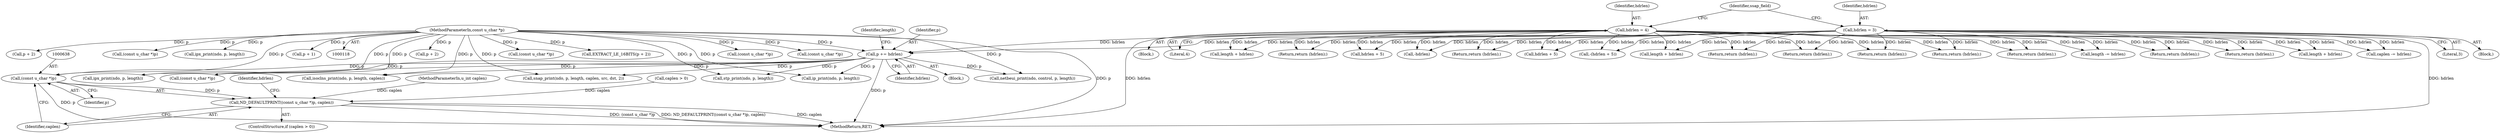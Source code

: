 digraph "0_tcpdump_1dcd10aceabbc03bf571ea32b892c522cbe923de_10@pointer" {
"1000637" [label="(Call,(const u_char *)p)"];
"1000327" [label="(Call,p += hdrlen)"];
"1000237" [label="(Call,hdrlen = 4)"];
"1000191" [label="(Call,hdrlen = 3)"];
"1000120" [label="(MethodParameterIn,const u_char *p)"];
"1000636" [label="(Call,ND_DEFAULTPRINT((const u_char *)p, caplen))"];
"1000633" [label="(Call,caplen > 0)"];
"1000406" [label="(Return,return (hdrlen);)"];
"1000367" [label="(Call,hdrlen + 5)"];
"1000755" [label="(MethodReturn,RET)"];
"1000637" [label="(Call,(const u_char *)p)"];
"1000238" [label="(Identifier,hdrlen)"];
"1000125" [label="(Block,)"];
"1000178" [label="(Call,p + 2)"];
"1000195" [label="(Block,)"];
"1000453" [label="(Call,netbeui_print(ndo, control, p, length))"];
"1000143" [label="(Call,(const u_char *)p)"];
"1000632" [label="(ControlStructure,if (caplen > 0))"];
"1000749" [label="(Call,length + hdrlen)"];
"1000191" [label="(Call,hdrlen = 3)"];
"1000433" [label="(Return,return (hdrlen);)"];
"1000458" [label="(Return,return (hdrlen);)"];
"1000230" [label="(Call,EXTRACT_LE_16BITS(p + 2))"];
"1000753" [label="(Call,-hdrlen)"];
"1000720" [label="(Call,length + hdrlen)"];
"1000383" [label="(Call,stp_print(ndo, p, length))"];
"1000429" [label="(Call,ipx_print(ndo, p, length))"];
"1000222" [label="(Call,(const u_char *)p)"];
"1000187" [label="(Block,)"];
"1000621" [label="(Return,return (hdrlen);)"];
"1000327" [label="(Call,p += hdrlen)"];
"1000192" [label="(Identifier,hdrlen)"];
"1000206" [label="(Call,(const u_char *)p)"];
"1000231" [label="(Call,p + 2)"];
"1000330" [label="(Call,length -= hdrlen)"];
"1000606" [label="(Call,length + hdrlen)"];
"1000639" [label="(Identifier,p)"];
"1000667" [label="(Call,(const u_char *)p)"];
"1000478" [label="(Return,return (hdrlen);)"];
"1000723" [label="(Return,return (hdrlen);)"];
"1000640" [label="(Identifier,caplen)"];
"1000642" [label="(Identifier,hdrlen)"];
"1000362" [label="(Call,hdrlen + 5)"];
"1000636" [label="(Call,ND_DEFAULTPRINT((const u_char *)p, caplen))"];
"1000351" [label="(Call,snap_print(ndo, p, length, caplen, src, dst, 2))"];
"1000361" [label="(Call,-(hdrlen + 5))"];
"1000159" [label="(Call,(const u_char *)p)"];
"1000237" [label="(Call,hdrlen = 4)"];
"1000328" [label="(Identifier,p)"];
"1000684" [label="(Return,return (hdrlen);)"];
"1000120" [label="(MethodParameterIn,const u_char *p)"];
"1000329" [label="(Identifier,hdrlen)"];
"1000641" [label="(Return,return (hdrlen);)"];
"1000243" [label="(Identifier,ssap_field)"];
"1000257" [label="(Call,ipx_print(ndo, p, length))"];
"1000122" [label="(MethodParameterIn,u_int caplen)"];
"1000402" [label="(Call,ip_print(ndo, p, length))"];
"1000333" [label="(Call,caplen -= hdrlen)"];
"1000193" [label="(Literal,3)"];
"1000473" [label="(Call,isoclns_print(ndo, p, length, caplen))"];
"1000387" [label="(Return,return (hdrlen);)"];
"1000172" [label="(Call,p + 1)"];
"1000331" [label="(Identifier,length)"];
"1000239" [label="(Literal,4)"];
"1000637" -> "1000636"  [label="AST: "];
"1000637" -> "1000639"  [label="CFG: "];
"1000638" -> "1000637"  [label="AST: "];
"1000639" -> "1000637"  [label="AST: "];
"1000640" -> "1000637"  [label="CFG: "];
"1000637" -> "1000755"  [label="DDG: p"];
"1000637" -> "1000636"  [label="DDG: p"];
"1000327" -> "1000637"  [label="DDG: p"];
"1000120" -> "1000637"  [label="DDG: p"];
"1000327" -> "1000125"  [label="AST: "];
"1000327" -> "1000329"  [label="CFG: "];
"1000328" -> "1000327"  [label="AST: "];
"1000329" -> "1000327"  [label="AST: "];
"1000331" -> "1000327"  [label="CFG: "];
"1000327" -> "1000755"  [label="DDG: p"];
"1000237" -> "1000327"  [label="DDG: hdrlen"];
"1000191" -> "1000327"  [label="DDG: hdrlen"];
"1000120" -> "1000327"  [label="DDG: p"];
"1000327" -> "1000351"  [label="DDG: p"];
"1000327" -> "1000383"  [label="DDG: p"];
"1000327" -> "1000402"  [label="DDG: p"];
"1000327" -> "1000429"  [label="DDG: p"];
"1000327" -> "1000453"  [label="DDG: p"];
"1000327" -> "1000473"  [label="DDG: p"];
"1000327" -> "1000667"  [label="DDG: p"];
"1000237" -> "1000195"  [label="AST: "];
"1000237" -> "1000239"  [label="CFG: "];
"1000238" -> "1000237"  [label="AST: "];
"1000239" -> "1000237"  [label="AST: "];
"1000243" -> "1000237"  [label="CFG: "];
"1000237" -> "1000755"  [label="DDG: hdrlen"];
"1000237" -> "1000330"  [label="DDG: hdrlen"];
"1000237" -> "1000333"  [label="DDG: hdrlen"];
"1000237" -> "1000361"  [label="DDG: hdrlen"];
"1000237" -> "1000362"  [label="DDG: hdrlen"];
"1000237" -> "1000367"  [label="DDG: hdrlen"];
"1000237" -> "1000387"  [label="DDG: hdrlen"];
"1000237" -> "1000406"  [label="DDG: hdrlen"];
"1000237" -> "1000433"  [label="DDG: hdrlen"];
"1000237" -> "1000458"  [label="DDG: hdrlen"];
"1000237" -> "1000478"  [label="DDG: hdrlen"];
"1000237" -> "1000606"  [label="DDG: hdrlen"];
"1000237" -> "1000621"  [label="DDG: hdrlen"];
"1000237" -> "1000641"  [label="DDG: hdrlen"];
"1000237" -> "1000684"  [label="DDG: hdrlen"];
"1000237" -> "1000720"  [label="DDG: hdrlen"];
"1000237" -> "1000723"  [label="DDG: hdrlen"];
"1000237" -> "1000749"  [label="DDG: hdrlen"];
"1000237" -> "1000753"  [label="DDG: hdrlen"];
"1000191" -> "1000187"  [label="AST: "];
"1000191" -> "1000193"  [label="CFG: "];
"1000192" -> "1000191"  [label="AST: "];
"1000193" -> "1000191"  [label="AST: "];
"1000243" -> "1000191"  [label="CFG: "];
"1000191" -> "1000755"  [label="DDG: hdrlen"];
"1000191" -> "1000330"  [label="DDG: hdrlen"];
"1000191" -> "1000333"  [label="DDG: hdrlen"];
"1000191" -> "1000361"  [label="DDG: hdrlen"];
"1000191" -> "1000362"  [label="DDG: hdrlen"];
"1000191" -> "1000367"  [label="DDG: hdrlen"];
"1000191" -> "1000387"  [label="DDG: hdrlen"];
"1000191" -> "1000406"  [label="DDG: hdrlen"];
"1000191" -> "1000433"  [label="DDG: hdrlen"];
"1000191" -> "1000458"  [label="DDG: hdrlen"];
"1000191" -> "1000478"  [label="DDG: hdrlen"];
"1000191" -> "1000606"  [label="DDG: hdrlen"];
"1000191" -> "1000621"  [label="DDG: hdrlen"];
"1000191" -> "1000641"  [label="DDG: hdrlen"];
"1000191" -> "1000684"  [label="DDG: hdrlen"];
"1000191" -> "1000720"  [label="DDG: hdrlen"];
"1000191" -> "1000723"  [label="DDG: hdrlen"];
"1000191" -> "1000749"  [label="DDG: hdrlen"];
"1000191" -> "1000753"  [label="DDG: hdrlen"];
"1000120" -> "1000118"  [label="AST: "];
"1000120" -> "1000755"  [label="DDG: p"];
"1000120" -> "1000143"  [label="DDG: p"];
"1000120" -> "1000159"  [label="DDG: p"];
"1000120" -> "1000172"  [label="DDG: p"];
"1000120" -> "1000178"  [label="DDG: p"];
"1000120" -> "1000206"  [label="DDG: p"];
"1000120" -> "1000222"  [label="DDG: p"];
"1000120" -> "1000230"  [label="DDG: p"];
"1000120" -> "1000231"  [label="DDG: p"];
"1000120" -> "1000257"  [label="DDG: p"];
"1000120" -> "1000351"  [label="DDG: p"];
"1000120" -> "1000383"  [label="DDG: p"];
"1000120" -> "1000402"  [label="DDG: p"];
"1000120" -> "1000429"  [label="DDG: p"];
"1000120" -> "1000453"  [label="DDG: p"];
"1000120" -> "1000473"  [label="DDG: p"];
"1000120" -> "1000667"  [label="DDG: p"];
"1000636" -> "1000632"  [label="AST: "];
"1000636" -> "1000640"  [label="CFG: "];
"1000640" -> "1000636"  [label="AST: "];
"1000642" -> "1000636"  [label="CFG: "];
"1000636" -> "1000755"  [label="DDG: caplen"];
"1000636" -> "1000755"  [label="DDG: (const u_char *)p"];
"1000636" -> "1000755"  [label="DDG: ND_DEFAULTPRINT((const u_char *)p, caplen)"];
"1000633" -> "1000636"  [label="DDG: caplen"];
"1000122" -> "1000636"  [label="DDG: caplen"];
}
